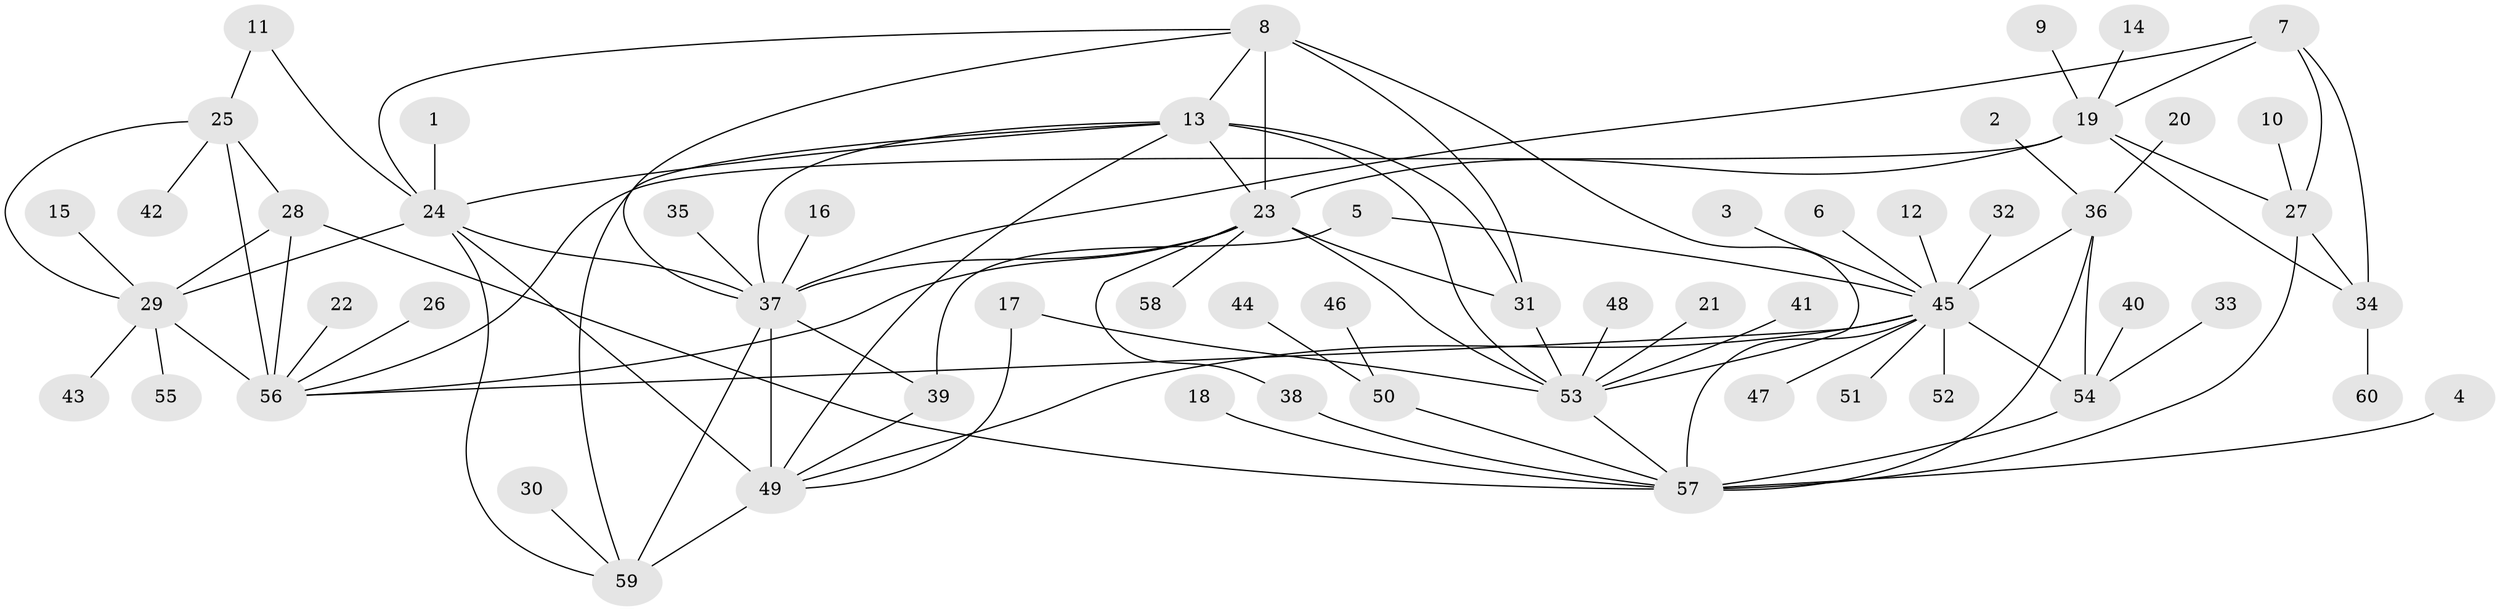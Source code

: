 // original degree distribution, {8: 0.05, 11: 0.025, 12: 0.016666666666666666, 9: 0.058333333333333334, 7: 0.041666666666666664, 5: 0.008333333333333333, 6: 0.041666666666666664, 10: 0.008333333333333333, 1: 0.5666666666666667, 3: 0.05, 2: 0.10833333333333334, 4: 0.025}
// Generated by graph-tools (version 1.1) at 2025/50/03/09/25 03:50:29]
// undirected, 60 vertices, 95 edges
graph export_dot {
graph [start="1"]
  node [color=gray90,style=filled];
  1;
  2;
  3;
  4;
  5;
  6;
  7;
  8;
  9;
  10;
  11;
  12;
  13;
  14;
  15;
  16;
  17;
  18;
  19;
  20;
  21;
  22;
  23;
  24;
  25;
  26;
  27;
  28;
  29;
  30;
  31;
  32;
  33;
  34;
  35;
  36;
  37;
  38;
  39;
  40;
  41;
  42;
  43;
  44;
  45;
  46;
  47;
  48;
  49;
  50;
  51;
  52;
  53;
  54;
  55;
  56;
  57;
  58;
  59;
  60;
  1 -- 24 [weight=1.0];
  2 -- 36 [weight=1.0];
  3 -- 45 [weight=1.0];
  4 -- 57 [weight=1.0];
  5 -- 39 [weight=1.0];
  5 -- 45 [weight=1.0];
  6 -- 45 [weight=1.0];
  7 -- 19 [weight=2.0];
  7 -- 27 [weight=1.0];
  7 -- 34 [weight=2.0];
  7 -- 37 [weight=1.0];
  8 -- 13 [weight=1.0];
  8 -- 23 [weight=2.0];
  8 -- 24 [weight=1.0];
  8 -- 31 [weight=1.0];
  8 -- 37 [weight=1.0];
  8 -- 53 [weight=1.0];
  9 -- 19 [weight=1.0];
  10 -- 27 [weight=1.0];
  11 -- 24 [weight=1.0];
  11 -- 25 [weight=1.0];
  12 -- 45 [weight=1.0];
  13 -- 23 [weight=3.0];
  13 -- 24 [weight=1.0];
  13 -- 31 [weight=1.0];
  13 -- 37 [weight=1.0];
  13 -- 49 [weight=2.0];
  13 -- 53 [weight=1.0];
  13 -- 59 [weight=1.0];
  14 -- 19 [weight=1.0];
  15 -- 29 [weight=1.0];
  16 -- 37 [weight=1.0];
  17 -- 49 [weight=1.0];
  17 -- 53 [weight=1.0];
  18 -- 57 [weight=1.0];
  19 -- 23 [weight=1.0];
  19 -- 27 [weight=2.0];
  19 -- 34 [weight=4.0];
  19 -- 56 [weight=2.0];
  20 -- 36 [weight=1.0];
  21 -- 53 [weight=1.0];
  22 -- 56 [weight=1.0];
  23 -- 31 [weight=2.0];
  23 -- 37 [weight=1.0];
  23 -- 38 [weight=1.0];
  23 -- 53 [weight=2.0];
  23 -- 56 [weight=1.0];
  23 -- 58 [weight=1.0];
  24 -- 29 [weight=1.0];
  24 -- 37 [weight=1.0];
  24 -- 49 [weight=2.0];
  24 -- 59 [weight=1.0];
  25 -- 28 [weight=1.0];
  25 -- 29 [weight=2.0];
  25 -- 42 [weight=1.0];
  25 -- 56 [weight=2.0];
  26 -- 56 [weight=1.0];
  27 -- 34 [weight=2.0];
  27 -- 57 [weight=1.0];
  28 -- 29 [weight=2.0];
  28 -- 56 [weight=2.0];
  28 -- 57 [weight=1.0];
  29 -- 43 [weight=1.0];
  29 -- 55 [weight=1.0];
  29 -- 56 [weight=4.0];
  30 -- 59 [weight=1.0];
  31 -- 53 [weight=1.0];
  32 -- 45 [weight=1.0];
  33 -- 54 [weight=1.0];
  34 -- 60 [weight=1.0];
  35 -- 37 [weight=1.0];
  36 -- 45 [weight=3.0];
  36 -- 54 [weight=1.0];
  36 -- 57 [weight=1.0];
  37 -- 39 [weight=1.0];
  37 -- 49 [weight=2.0];
  37 -- 59 [weight=1.0];
  38 -- 57 [weight=1.0];
  39 -- 49 [weight=1.0];
  40 -- 54 [weight=1.0];
  41 -- 53 [weight=1.0];
  44 -- 50 [weight=1.0];
  45 -- 47 [weight=1.0];
  45 -- 49 [weight=1.0];
  45 -- 51 [weight=1.0];
  45 -- 52 [weight=1.0];
  45 -- 54 [weight=3.0];
  45 -- 56 [weight=1.0];
  45 -- 57 [weight=3.0];
  46 -- 50 [weight=1.0];
  48 -- 53 [weight=1.0];
  49 -- 59 [weight=2.0];
  50 -- 57 [weight=1.0];
  53 -- 57 [weight=1.0];
  54 -- 57 [weight=1.0];
}
